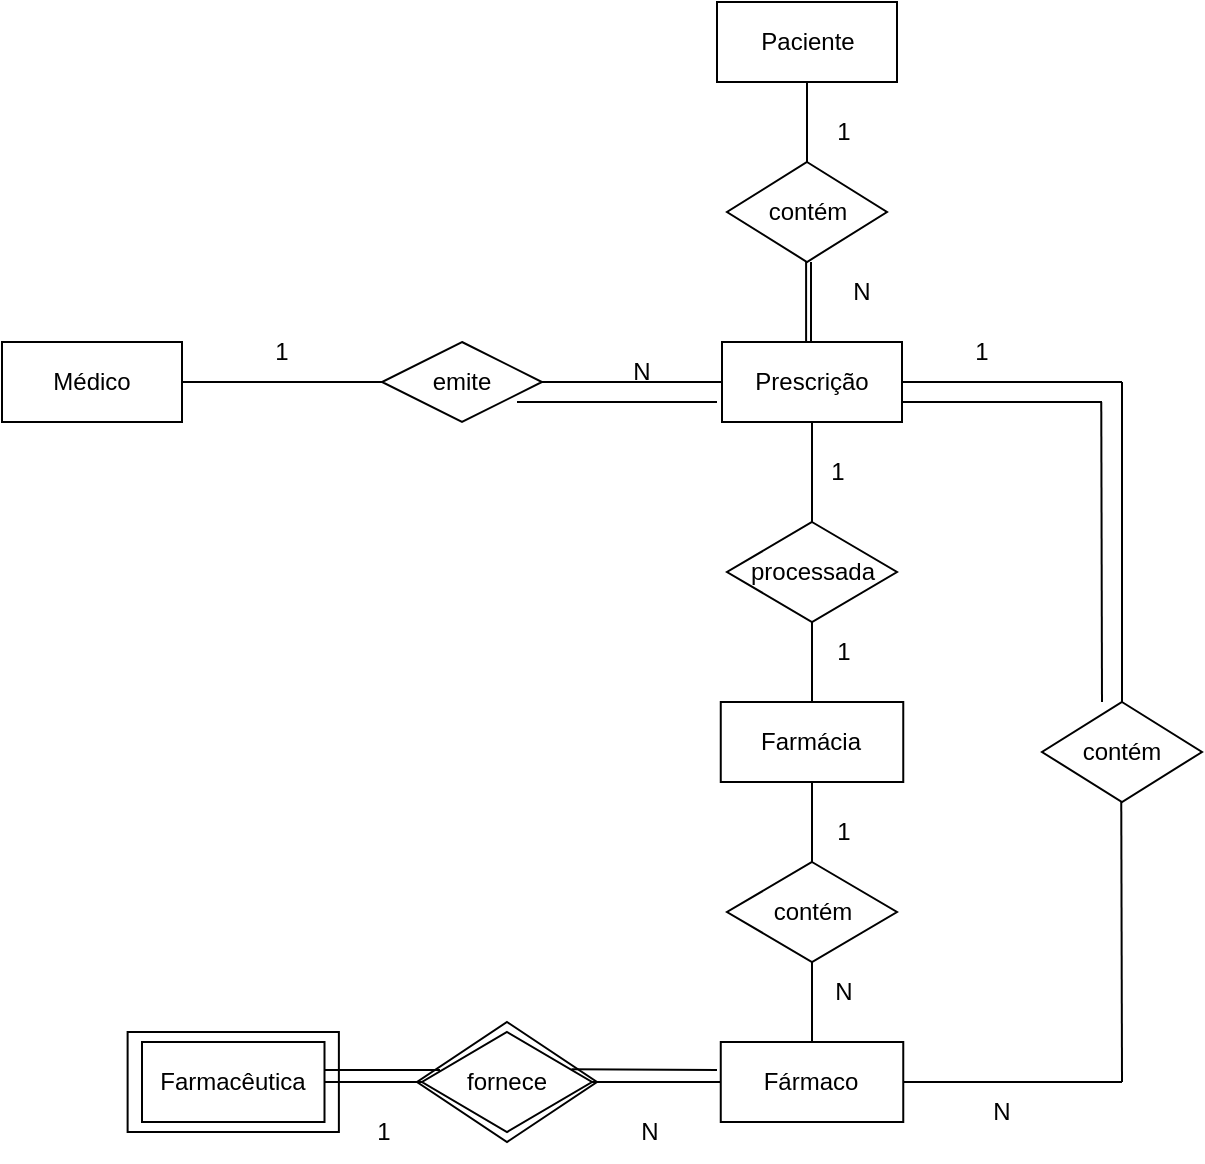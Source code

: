 <mxfile version="23.1.8" type="github">
  <diagram name="Página-1" id="PHuElCLsCubrlGrufjiO">
    <mxGraphModel dx="954" dy="652" grid="1" gridSize="10" guides="1" tooltips="1" connect="1" arrows="1" fold="1" page="1" pageScale="1" pageWidth="827" pageHeight="1169" math="0" shadow="0">
      <root>
        <mxCell id="0" />
        <mxCell id="1" parent="0" />
        <mxCell id="7weu3szG185yvTid6uPm-70" value="" style="rhombus;whiteSpace=wrap;html=1;" vertex="1" parent="1">
          <mxGeometry x="297.5" y="560" width="90" height="60" as="geometry" />
        </mxCell>
        <mxCell id="7weu3szG185yvTid6uPm-69" value="" style="rounded=0;whiteSpace=wrap;html=1;" vertex="1" parent="1">
          <mxGeometry x="152.81" y="565" width="105.63" height="50" as="geometry" />
        </mxCell>
        <mxCell id="7weu3szG185yvTid6uPm-27" value="&lt;font style=&quot;font-size: 12px;&quot;&gt;fornece&lt;/font&gt;" style="rhombus;whiteSpace=wrap;html=1;" vertex="1" parent="1">
          <mxGeometry x="300" y="565" width="85" height="50" as="geometry" />
        </mxCell>
        <mxCell id="7weu3szG185yvTid6uPm-1" value="&lt;font style=&quot;font-size: 12px;&quot;&gt;Prescrição&lt;/font&gt;" style="rounded=0;whiteSpace=wrap;html=1;" vertex="1" parent="1">
          <mxGeometry x="450" y="220" width="90" height="40" as="geometry" />
        </mxCell>
        <mxCell id="7weu3szG185yvTid6uPm-2" value="&lt;font style=&quot;font-size: 12px;&quot;&gt;emite&lt;/font&gt;" style="rhombus;whiteSpace=wrap;html=1;" vertex="1" parent="1">
          <mxGeometry x="280" y="220" width="80" height="40" as="geometry" />
        </mxCell>
        <mxCell id="7weu3szG185yvTid6uPm-3" value="&lt;font style=&quot;font-size: 12px;&quot;&gt;Médico&lt;/font&gt;" style="rounded=0;whiteSpace=wrap;html=1;" vertex="1" parent="1">
          <mxGeometry x="90" y="220" width="90" height="40" as="geometry" />
        </mxCell>
        <mxCell id="7weu3szG185yvTid6uPm-4" value="" style="endArrow=none;html=1;rounded=0;exitX=1;exitY=0.5;exitDx=0;exitDy=0;" edge="1" parent="1" source="7weu3szG185yvTid6uPm-3">
          <mxGeometry width="50" height="50" relative="1" as="geometry">
            <mxPoint x="230" y="290" as="sourcePoint" />
            <mxPoint x="280" y="240" as="targetPoint" />
          </mxGeometry>
        </mxCell>
        <mxCell id="7weu3szG185yvTid6uPm-7" value="1" style="text;html=1;align=center;verticalAlign=middle;whiteSpace=wrap;rounded=0;" vertex="1" parent="1">
          <mxGeometry x="200" y="210" width="60" height="30" as="geometry" />
        </mxCell>
        <mxCell id="7weu3szG185yvTid6uPm-10" value="" style="endArrow=none;html=1;rounded=0;exitX=1;exitY=0.5;exitDx=0;exitDy=0;entryX=0;entryY=0.5;entryDx=0;entryDy=0;" edge="1" parent="1" source="7weu3szG185yvTid6uPm-2" target="7weu3szG185yvTid6uPm-1">
          <mxGeometry width="50" height="50" relative="1" as="geometry">
            <mxPoint x="370" y="270" as="sourcePoint" />
            <mxPoint x="420" y="220" as="targetPoint" />
          </mxGeometry>
        </mxCell>
        <mxCell id="7weu3szG185yvTid6uPm-11" value="N" style="text;html=1;align=center;verticalAlign=middle;whiteSpace=wrap;rounded=0;" vertex="1" parent="1">
          <mxGeometry x="490" y="180" width="60" height="30" as="geometry" />
        </mxCell>
        <mxCell id="7weu3szG185yvTid6uPm-13" value="Farmácia" style="rounded=0;whiteSpace=wrap;html=1;" vertex="1" parent="1">
          <mxGeometry x="449.38" y="400" width="91.25" height="40" as="geometry" />
        </mxCell>
        <mxCell id="7weu3szG185yvTid6uPm-14" value="&lt;font style=&quot;font-size: 12px;&quot;&gt;processada&lt;/font&gt;" style="rhombus;whiteSpace=wrap;html=1;" vertex="1" parent="1">
          <mxGeometry x="452.5" y="310" width="85" height="50" as="geometry" />
        </mxCell>
        <mxCell id="7weu3szG185yvTid6uPm-15" value="" style="endArrow=none;html=1;rounded=0;entryX=0.5;entryY=1;entryDx=0;entryDy=0;exitX=0.5;exitY=0;exitDx=0;exitDy=0;" edge="1" parent="1" source="7weu3szG185yvTid6uPm-14" target="7weu3szG185yvTid6uPm-1">
          <mxGeometry width="50" height="50" relative="1" as="geometry">
            <mxPoint x="467.5" y="320" as="sourcePoint" />
            <mxPoint x="517.5" y="270" as="targetPoint" />
          </mxGeometry>
        </mxCell>
        <mxCell id="7weu3szG185yvTid6uPm-16" value="" style="endArrow=none;html=1;rounded=0;entryX=0.5;entryY=1;entryDx=0;entryDy=0;exitX=0.5;exitY=0;exitDx=0;exitDy=0;" edge="1" parent="1" source="7weu3szG185yvTid6uPm-13" target="7weu3szG185yvTid6uPm-14">
          <mxGeometry width="50" height="50" relative="1" as="geometry">
            <mxPoint x="450" y="430" as="sourcePoint" />
            <mxPoint x="500" y="380" as="targetPoint" />
          </mxGeometry>
        </mxCell>
        <mxCell id="7weu3szG185yvTid6uPm-17" value="1" style="text;html=1;align=center;verticalAlign=middle;whiteSpace=wrap;rounded=0;" vertex="1" parent="1">
          <mxGeometry x="477.5" y="270" width="60" height="30" as="geometry" />
        </mxCell>
        <mxCell id="7weu3szG185yvTid6uPm-18" value="1" style="text;html=1;align=center;verticalAlign=middle;whiteSpace=wrap;rounded=0;" vertex="1" parent="1">
          <mxGeometry x="481.25" y="360" width="60" height="30" as="geometry" />
        </mxCell>
        <mxCell id="7weu3szG185yvTid6uPm-19" value="Fármaco" style="rounded=0;whiteSpace=wrap;html=1;" vertex="1" parent="1">
          <mxGeometry x="449.38" y="570" width="91.25" height="40" as="geometry" />
        </mxCell>
        <mxCell id="7weu3szG185yvTid6uPm-21" value="" style="endArrow=none;html=1;rounded=0;entryX=0.5;entryY=1;entryDx=0;entryDy=0;exitX=0.5;exitY=0;exitDx=0;exitDy=0;" edge="1" parent="1" source="7weu3szG185yvTid6uPm-22" target="7weu3szG185yvTid6uPm-13">
          <mxGeometry width="50" height="50" relative="1" as="geometry">
            <mxPoint x="466.88" y="500" as="sourcePoint" />
            <mxPoint x="516.88" y="450" as="targetPoint" />
          </mxGeometry>
        </mxCell>
        <mxCell id="7weu3szG185yvTid6uPm-22" value="&lt;font style=&quot;font-size: 12px;&quot;&gt;contém&lt;/font&gt;" style="rhombus;whiteSpace=wrap;html=1;" vertex="1" parent="1">
          <mxGeometry x="452.5" y="480" width="85" height="50" as="geometry" />
        </mxCell>
        <mxCell id="7weu3szG185yvTid6uPm-23" value="" style="endArrow=none;html=1;rounded=0;entryX=0.5;entryY=1;entryDx=0;entryDy=0;exitX=0.5;exitY=0;exitDx=0;exitDy=0;" edge="1" parent="1" source="7weu3szG185yvTid6uPm-19" target="7weu3szG185yvTid6uPm-22">
          <mxGeometry width="50" height="50" relative="1" as="geometry">
            <mxPoint x="453.13" y="570" as="sourcePoint" />
            <mxPoint x="490" y="540" as="targetPoint" />
          </mxGeometry>
        </mxCell>
        <mxCell id="7weu3szG185yvTid6uPm-24" value="1" style="text;html=1;align=center;verticalAlign=middle;whiteSpace=wrap;rounded=0;" vertex="1" parent="1">
          <mxGeometry x="480.63" y="450" width="60" height="30" as="geometry" />
        </mxCell>
        <mxCell id="7weu3szG185yvTid6uPm-25" value="N" style="text;html=1;align=center;verticalAlign=middle;whiteSpace=wrap;rounded=0;" vertex="1" parent="1">
          <mxGeometry x="481.25" y="530" width="60" height="30" as="geometry" />
        </mxCell>
        <mxCell id="7weu3szG185yvTid6uPm-26" value="Farmacêutica" style="rounded=0;whiteSpace=wrap;html=1;" vertex="1" parent="1">
          <mxGeometry x="160" y="570" width="91.25" height="40" as="geometry" />
        </mxCell>
        <mxCell id="7weu3szG185yvTid6uPm-31" value="" style="endArrow=none;html=1;rounded=0;exitX=1;exitY=0.5;exitDx=0;exitDy=0;entryX=0;entryY=0.5;entryDx=0;entryDy=0;" edge="1" parent="1" source="7weu3szG185yvTid6uPm-26" target="7weu3szG185yvTid6uPm-27">
          <mxGeometry width="50" height="50" relative="1" as="geometry">
            <mxPoint x="340" y="470" as="sourcePoint" />
            <mxPoint x="390" y="420" as="targetPoint" />
          </mxGeometry>
        </mxCell>
        <mxCell id="7weu3szG185yvTid6uPm-32" value="" style="endArrow=none;html=1;rounded=0;entryX=0;entryY=0.5;entryDx=0;entryDy=0;exitX=1;exitY=0.5;exitDx=0;exitDy=0;" edge="1" parent="1" source="7weu3szG185yvTid6uPm-27" target="7weu3szG185yvTid6uPm-19">
          <mxGeometry width="50" height="50" relative="1" as="geometry">
            <mxPoint x="389" y="590" as="sourcePoint" />
            <mxPoint x="438" y="589.63" as="targetPoint" />
          </mxGeometry>
        </mxCell>
        <mxCell id="7weu3szG185yvTid6uPm-33" value="1" style="text;html=1;align=center;verticalAlign=middle;whiteSpace=wrap;rounded=0;" vertex="1" parent="1">
          <mxGeometry x="251.25" y="600" width="60" height="30" as="geometry" />
        </mxCell>
        <mxCell id="7weu3szG185yvTid6uPm-34" value="N" style="text;html=1;align=center;verticalAlign=middle;whiteSpace=wrap;rounded=0;" vertex="1" parent="1">
          <mxGeometry x="384" y="600" width="60" height="30" as="geometry" />
        </mxCell>
        <mxCell id="7weu3szG185yvTid6uPm-36" value="" style="endArrow=none;html=1;rounded=0;exitX=1;exitY=0.5;exitDx=0;exitDy=0;" edge="1" parent="1" source="7weu3szG185yvTid6uPm-1">
          <mxGeometry width="50" height="50" relative="1" as="geometry">
            <mxPoint x="560" y="280" as="sourcePoint" />
            <mxPoint x="650" y="240" as="targetPoint" />
          </mxGeometry>
        </mxCell>
        <mxCell id="7weu3szG185yvTid6uPm-37" value="contém" style="rhombus;whiteSpace=wrap;html=1;" vertex="1" parent="1">
          <mxGeometry x="610" y="400" width="80" height="50" as="geometry" />
        </mxCell>
        <mxCell id="7weu3szG185yvTid6uPm-38" value="" style="endArrow=none;html=1;rounded=0;exitX=0.5;exitY=0;exitDx=0;exitDy=0;" edge="1" parent="1">
          <mxGeometry width="50" height="50" relative="1" as="geometry">
            <mxPoint x="650" y="400.0" as="sourcePoint" />
            <mxPoint x="650" y="240" as="targetPoint" />
          </mxGeometry>
        </mxCell>
        <mxCell id="7weu3szG185yvTid6uPm-39" value="" style="endArrow=none;html=1;rounded=0;" edge="1" parent="1">
          <mxGeometry width="50" height="50" relative="1" as="geometry">
            <mxPoint x="650" y="590" as="sourcePoint" />
            <mxPoint x="649.63" y="450" as="targetPoint" />
          </mxGeometry>
        </mxCell>
        <mxCell id="7weu3szG185yvTid6uPm-40" value="" style="endArrow=none;html=1;rounded=0;exitX=1;exitY=0.5;exitDx=0;exitDy=0;" edge="1" parent="1" source="7weu3szG185yvTid6uPm-19">
          <mxGeometry width="50" height="50" relative="1" as="geometry">
            <mxPoint x="550" y="590" as="sourcePoint" />
            <mxPoint x="650" y="590" as="targetPoint" />
          </mxGeometry>
        </mxCell>
        <mxCell id="7weu3szG185yvTid6uPm-41" value="1" style="text;html=1;align=center;verticalAlign=middle;whiteSpace=wrap;rounded=0;" vertex="1" parent="1">
          <mxGeometry x="550" y="210" width="60" height="30" as="geometry" />
        </mxCell>
        <mxCell id="7weu3szG185yvTid6uPm-43" value="N" style="text;html=1;align=center;verticalAlign=middle;whiteSpace=wrap;rounded=0;" vertex="1" parent="1">
          <mxGeometry x="560" y="590" width="60" height="30" as="geometry" />
        </mxCell>
        <mxCell id="7weu3szG185yvTid6uPm-45" value="" style="endArrow=none;html=1;rounded=0;exitX=1;exitY=0.5;exitDx=0;exitDy=0;" edge="1" parent="1">
          <mxGeometry width="50" height="50" relative="1" as="geometry">
            <mxPoint x="540" y="250" as="sourcePoint" />
            <mxPoint x="640" y="250" as="targetPoint" />
          </mxGeometry>
        </mxCell>
        <mxCell id="7weu3szG185yvTid6uPm-46" value="" style="endArrow=none;html=1;rounded=0;" edge="1" parent="1">
          <mxGeometry width="50" height="50" relative="1" as="geometry">
            <mxPoint x="640" y="400" as="sourcePoint" />
            <mxPoint x="639.63" y="250" as="targetPoint" />
          </mxGeometry>
        </mxCell>
        <mxCell id="7weu3szG185yvTid6uPm-51" value="&lt;font style=&quot;font-size: 12px;&quot;&gt;Paciente&lt;/font&gt;" style="rounded=0;whiteSpace=wrap;html=1;" vertex="1" parent="1">
          <mxGeometry x="447.5" y="50" width="90" height="40" as="geometry" />
        </mxCell>
        <mxCell id="7weu3szG185yvTid6uPm-52" value="contém" style="rhombus;whiteSpace=wrap;html=1;" vertex="1" parent="1">
          <mxGeometry x="452.5" y="130" width="80" height="50" as="geometry" />
        </mxCell>
        <mxCell id="7weu3szG185yvTid6uPm-53" value="" style="endArrow=none;html=1;rounded=0;entryX=0.5;entryY=1;entryDx=0;entryDy=0;exitX=0.5;exitY=0;exitDx=0;exitDy=0;" edge="1" parent="1" source="7weu3szG185yvTid6uPm-52" target="7weu3szG185yvTid6uPm-51">
          <mxGeometry width="50" height="50" relative="1" as="geometry">
            <mxPoint x="431.25" y="160" as="sourcePoint" />
            <mxPoint x="481.25" y="110" as="targetPoint" />
          </mxGeometry>
        </mxCell>
        <mxCell id="7weu3szG185yvTid6uPm-55" value="" style="endArrow=none;html=1;rounded=0;entryX=0.5;entryY=1;entryDx=0;entryDy=0;exitX=0.5;exitY=0;exitDx=0;exitDy=0;" edge="1" parent="1">
          <mxGeometry width="50" height="50" relative="1" as="geometry">
            <mxPoint x="492.05" y="220" as="sourcePoint" />
            <mxPoint x="492.05" y="180" as="targetPoint" />
          </mxGeometry>
        </mxCell>
        <mxCell id="7weu3szG185yvTid6uPm-56" value="1" style="text;html=1;align=center;verticalAlign=middle;whiteSpace=wrap;rounded=0;" vertex="1" parent="1">
          <mxGeometry x="481.25" y="100" width="60" height="30" as="geometry" />
        </mxCell>
        <mxCell id="7weu3szG185yvTid6uPm-59" value="N" style="text;html=1;align=center;verticalAlign=middle;whiteSpace=wrap;rounded=0;" vertex="1" parent="1">
          <mxGeometry x="380" y="220" width="60" height="30" as="geometry" />
        </mxCell>
        <mxCell id="7weu3szG185yvTid6uPm-60" value="" style="endArrow=none;html=1;rounded=0;exitX=1;exitY=0.75;exitDx=0;exitDy=0;entryX=0;entryY=0.5;entryDx=0;entryDy=0;" edge="1" parent="1">
          <mxGeometry width="50" height="50" relative="1" as="geometry">
            <mxPoint x="251.25" y="584" as="sourcePoint" />
            <mxPoint x="309" y="584" as="targetPoint" />
          </mxGeometry>
        </mxCell>
        <mxCell id="7weu3szG185yvTid6uPm-62" value="" style="endArrow=none;html=1;rounded=0;entryX=0;entryY=0.5;entryDx=0;entryDy=0;exitX=0.879;exitY=0.372;exitDx=0;exitDy=0;exitPerimeter=0;" edge="1" parent="1" source="7weu3szG185yvTid6uPm-27">
          <mxGeometry width="50" height="50" relative="1" as="geometry">
            <mxPoint x="383.5" y="584" as="sourcePoint" />
            <mxPoint x="447.5" y="584" as="targetPoint" />
          </mxGeometry>
        </mxCell>
        <mxCell id="7weu3szG185yvTid6uPm-64" value="" style="endArrow=none;html=1;rounded=0;exitX=1;exitY=0.5;exitDx=0;exitDy=0;" edge="1" parent="1">
          <mxGeometry width="50" height="50" relative="1" as="geometry">
            <mxPoint x="347.5" y="250" as="sourcePoint" />
            <mxPoint x="447.5" y="250" as="targetPoint" />
          </mxGeometry>
        </mxCell>
        <mxCell id="7weu3szG185yvTid6uPm-67" value="" style="endArrow=none;html=1;rounded=0;entryX=0.5;entryY=1;entryDx=0;entryDy=0;exitX=0.5;exitY=0;exitDx=0;exitDy=0;" edge="1" parent="1">
          <mxGeometry width="50" height="50" relative="1" as="geometry">
            <mxPoint x="494.51" y="220" as="sourcePoint" />
            <mxPoint x="494.51" y="180" as="targetPoint" />
          </mxGeometry>
        </mxCell>
      </root>
    </mxGraphModel>
  </diagram>
</mxfile>
